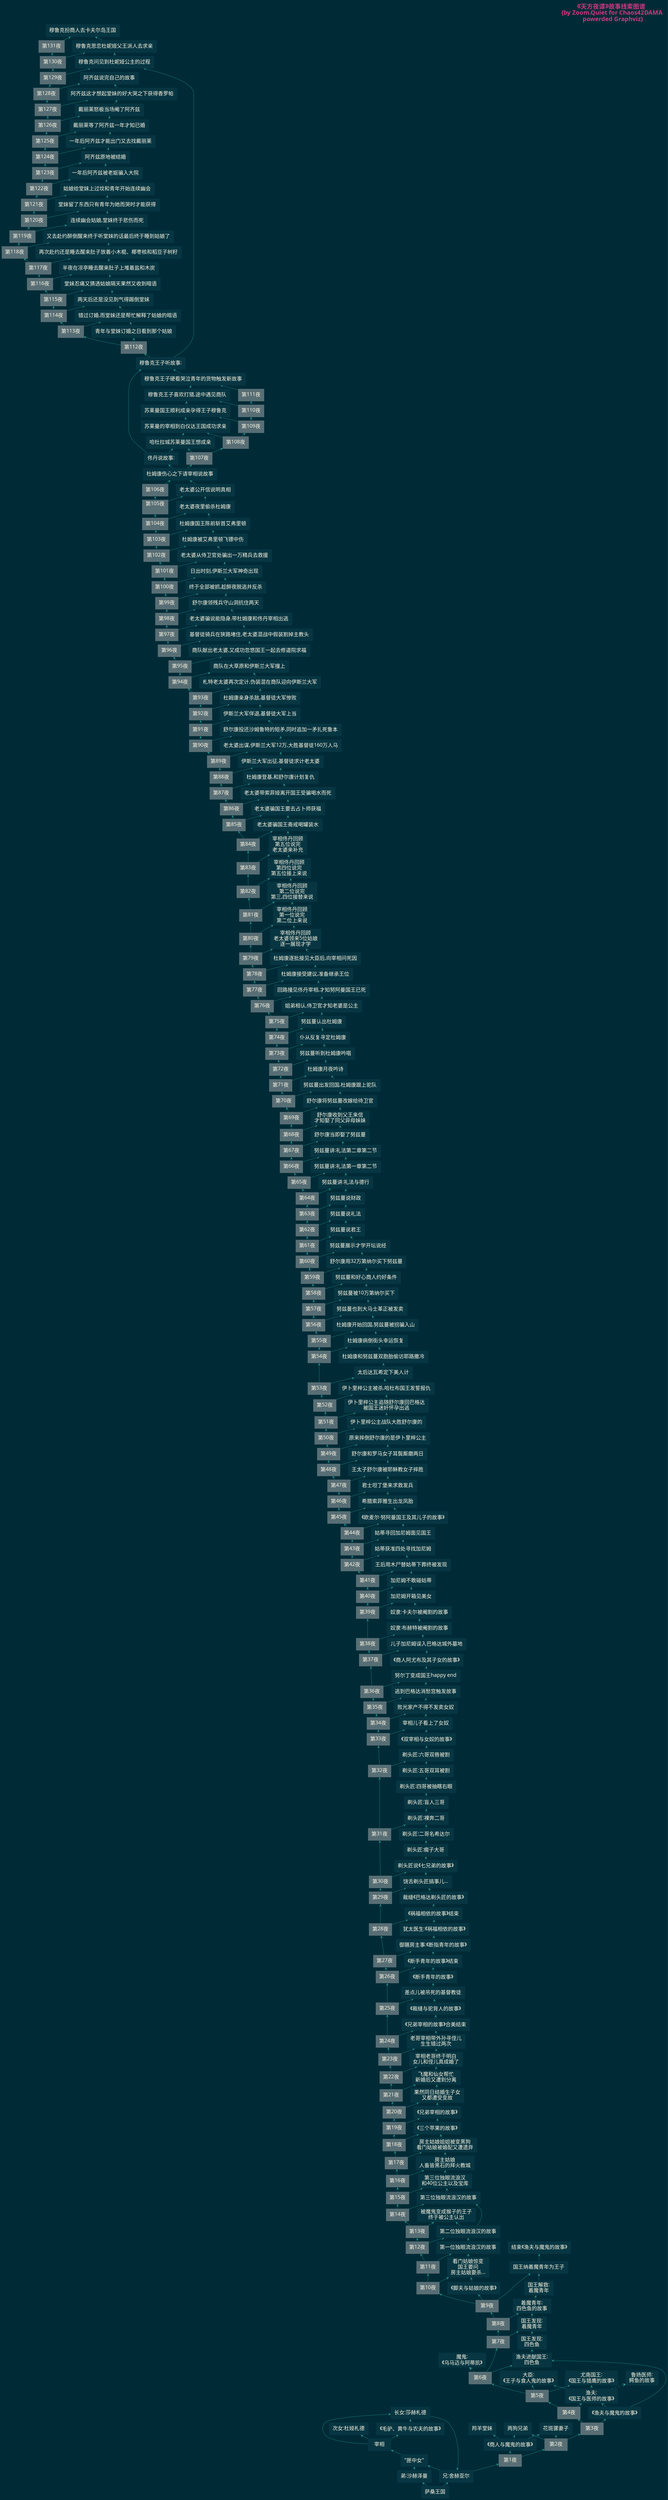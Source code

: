 digraph Alf_layla_wa_layla {
/*生成命令:
$ dot -Tjpeg Alf_layla_wa_layla0000.dot -o Alf_layla_wa_layla0000.jpg
 -Tcmapx -o map101camp1py_ch00.map
$ python ../dotools/gen2htm4io101camp.py -t ../dotools/tpl_idx.htm -i "101camp1py ch0 知识点图谱" -d map101camp1py_ch00.dot -o map101camp1py_ch00.html

##############################################################################
#   全局设定
##############################################################################
*/
    graph [label="《天方夜谭》故事线索图谱 \n{by Zoom.Quiet for Chaos42DAMA\n powerded Graphviz}"
        , fontsize=14.0
        , fontcolor="#D33682"
        , fontname="思源宋体 CN,Heavy"

        , labeljust="r",labelloc="t",center=1
        , ranksep=0.1,center=1,ratio=compress
        , rankdir=BT
        //, rankdir=LR
        , bgcolor="#002B36"
        , dpi = 200  /* 300 600 1200 */
        , outputorder="edgesfirst"
        ];

    node[fontsize=12.0,height=0.4
        , style="filled,setlinewidth(0.5)"
        , fillcolor="#073642"
        , fontcolor="#FDF6E3"
        , color=gray
        , shape=plaintext
        , fontname="更纱黑体 Mono SC Nerd"
        ];

    edge [fontsize=10.0
        , fontcolor="#EEE8D5"
        , color="#2AA198"
        , arrowsize=0.5,arrowhead=vee,arrowtail=none
        , style="setlinewidth(0.5)"
        ];

/*
##############################################################################
#   block relation
##############################################################################
*/


    ch0000_0  [label="萨桑王国"];
    ch0000_1  [label="兄:舍赫亚尔"];
    ch0000_2  [label="弟:沙赫泽曼"];
        ch0000_3  [label="\"匣中女\""];

    ch0000_3->ch0000_11;

    ch0000_11  [label="宰相"];
        ch0000_111  [label="长女:莎赫札德"];
        ch0000_112  [label="次女:杜娅札德"];
    ch0000_12  [label="《毛驴、黄牛与农夫的故事》"];

    ch0000_0->{ch0000_1,ch0000_2}->ch0000_3;
    ch0000_11->{ch0000_111,ch0000_112};
    ch0000_11->ch0000_12->ch0000_111;

    //ch0000_1->ch0000_11;

    ch0000_111->ch0000_1;
        ch0000_1->ch0001_0;
    ch0001_0  [label="第1夜",fillcolor="#586E75"];
        ch0001_1  [label="《商人与魔鬼的故事》"];
            ch0001_11  [label="羚羊堂妹"];
            ch0001_12  [label="两狗兄弟"];
            ch0001_13  [label="花斑骡妻子"];
    ch0001_0->ch0001_1->{ch0001_12,ch0001_13,ch0001_11};

    ch0001_0->ch0002_0;
    ch0002_0  [label="第2夜",fillcolor="#586E75"];
        ch0002_0->{ch0001_12,ch0001_13};

    ch0002_0->ch0003_0;
    ch0003_0  [label="第3夜",fillcolor="#586E75"];
        ch0003_1  [label="《渔夫与魔鬼的故事》"];
        ch0003_0->ch0003_1;

    ch0003_0->ch0004_0;
    ch0004_0  [label="第4夜",fillcolor="#586E75"];
        ch0003_11  [label="渔夫:\n《国王与医师的故事》"];

        ch0004_0->ch0003_11;
        ch0003_1->ch0003_11;
        ch0003_11->{ch0003_111,ch0003_112};

    ch0004_0->ch0005_0;
    ch0005_0  [label="第5夜",fillcolor="#586E75"];
        ch0003_111  [label="尤南国王:\n《国王与猎鹰的故事》"];
        ch0003_112  [label="大臣:\n《王子与食人鬼的故事》"];
        ch0003_113  [label="鲁扬医师:\n鳄鱼的故事"];

        ch0005_0->{ch0003_111,ch0003_112};
        ch0003_11->ch0003_113[style="dotted"];


    ch0005_0->ch0006_0;
    ch0006_0  [label="第6夜",fillcolor="#586E75"];
        ch0003_12  [label="魔鬼:\n《乌马迈与阿蒂凯》"];
        ch0003_13  [label="渔夫进献国王:\n四色鱼"];
        ch0003_131  [label="国王发现:\n四色鱼"];

        ch0006_0->ch0003_12[style="dotted"];
        {ch0006_0,ch0003_1}->ch0003_13;
        ch0003_13->ch0003_131;

    ch0006_0->ch0007_0;
    ch0007_0  [label="第7夜",fillcolor="#586E75"];
        ch0003_132  [label="国王发现:\n着魔青年"];

        {ch0003_131,ch0007_0}->ch0003_132;

    ch0007_0->ch0008_0;
    ch0008_0  [label="第8夜",fillcolor="#586E75"];
        ch0003_1321  [label="着魔青年:\n四色鱼的故事"];
        ch0003_133  [label="国王解救:\n着魔青年"];

        {ch0003_132,ch0008_0}->ch0003_1321;
        ch0003_1321->ch0003_133;

    ch0008_0->ch0009_0;
    ch0009_0  [label="第9夜",fillcolor="#586E75"];

        ch0003_134  [label="国王纳着魔青年为王子"];
        ch0003_2  [label="结束《渔夫与魔鬼的故事》"];
        ch0009_1  [label="《脚夫与姑娘的故事》"];

    {ch0009_0,ch0003_133}->ch0003_134->ch0003_2;
    ch0009_0->ch0009_1;

    ch0009_0->ch0010_0;
    ch0010_0  [label="第10夜",fillcolor="#586E75"];

        ch0009_11 [label="看门姑娘惊变\n国王要问\n房主姑娘要杀..."];
        {ch0009_1,ch0010_0}->ch0009_11;

    ch0010_0->ch0011_0;
    ch0011_0  [label="第11夜",fillcolor="#586E75"];

        ch0009_111 [label="第一位独眼流浪汉的故事"];
        {ch0009_11,ch0011_0}->ch0009_111;

    ch0011_0->ch0012_0;
    ch0012_0  [label="第12夜",fillcolor="#586E75"];

        ch0009_112 [label="第二位独眼流浪汉的故事"];
        {ch0009_111,ch0012_0}->ch0009_112;

    ch0012_0->ch0013_0;
    ch0013_0  [label="第13夜",fillcolor="#586E75"];

        ch0009_1121 [label="被魔鬼变成猴子的王子\n终于被公主认出"];
        {ch0009_112,ch0013_0}->ch0009_1121;

    ch0013_0->ch0014_0;
    ch0014_0  [label="第14夜",fillcolor="#586E75"];

        ch0009_113 [label="第三位独眼流浪汉的故事"];
        {ch0009_112,ch0014_0}->ch0009_113;

    ch0014_0->ch0015_0;
    ch0015_0  [label="第15夜",fillcolor="#586E75"];

        ch0009_114 [label="第三位独眼流浪汉\n和40位公主以及宝库"];
        {ch0009_113,ch0015_0}->ch0009_114;

    ch0015_0->ch0016_0;
    ch0016_0  [label="第16夜",fillcolor="#586E75"];

        ch0009_115 [label="房主姑娘\n人畜皆黑石的拜火教城"];
        {ch0009_114,ch0016_0}->ch0009_115;

    ch0016_0->ch0017_0;
    ch0017_0  [label="第17夜",fillcolor="#586E75"];

        ch0009_116 [label="房主姑娘姐姐被变黑狗\n看门姑娘被婚配又遭遗弃"];
        {ch0009_115,ch0017_0}->ch0009_116;

    ch0017_0->ch0018_0;
    ch0018_0  [label="第18夜",fillcolor="#586E75"];

        ch0018_1 [label="《三个苹果的故事》"];
        {ch0009_116,ch0018_0}->ch0018_1;

    ch0018_0->ch0019_0;
    ch0019_0  [label="第19夜",fillcolor="#586E75"];

        ch0019_1 [label="《兄弟宰相的故事》"];
        {ch0018_1,ch0019_0}->ch0019_1;

    ch0019_0->ch0020_0;
    ch0020_0  [label="第20夜",fillcolor="#586E75"];

        ch0019_11 [label="果然同日结婚生子女\n又都遭受变故"];
        {ch0019_1,ch0020_0}->ch0019_11;

    ch0020_0->ch0021_0;
    ch0021_0  [label="第21夜",fillcolor="#586E75"];

        ch0019_12 [label="飞魔和仙女帮忙\n新婚后又遭到分离"];
        {ch0019_11,ch0021_0}->ch0019_12;

    ch0021_0->ch0022_0;
    ch0022_0  [label="第22夜",fillcolor="#586E75"];

        ch0019_13 [label="宰相老哥终于明白\n女儿和侄儿真成婚了"];
        {ch0019_12,ch0022_0}->ch0019_13;

    ch0022_0->ch0023_0;
    ch0023_0  [label="第23夜",fillcolor="#586E75"];

        ch0019_14 [label="老哥宰相带外孙寻侄儿\n生生错过两次"];
        {ch0019_13,ch0023_0}->ch0019_14;

    ch0023_0->ch0024_0;
    ch0024_0  [label="第24夜",fillcolor="#586E75"];

        ch0019_15 [label="《兄弟宰相的故事》合美结束"];
        ch0024_1 [label="《裁缝与驼背人的故事》"];
        {ch0019_14,ch0024_0}->ch0019_15->ch0024_1;

    ch0024_0->ch0025_0;
    ch0025_0  [label="第25夜",fillcolor="#586E75"];

        ch0024_11 [label="差点儿被吊死的基督教徒"];
        ch0024_111 [label="《断手青年的故事》"];
        {ch0024_1,ch0025_0}->ch0024_11->ch0024_111;

    ch0025_0->ch0026_0;
    ch0026_0  [label="第26夜",fillcolor="#586E75"];

        ch0024_112 [label="《断手青年的故事》结束"];
        {ch0024_111,ch0026_0}->ch0024_112;

    ch0026_0->ch0027_0;
    ch0027_0  [label="第27夜",fillcolor="#586E75"];

        ch0024_12 [label="御膳房主事:《断指青年的故事》"];
        ch0024_13 [label="犹太医生:《祸福相依的故事》"];
        {ch0024_112,ch0027_0}->ch0024_12->ch0024_13;

    ch0027_0->ch0028_0;
    ch0028_0  [label="第28夜",fillcolor="#586E75"];

        ch0024_131 [label="《祸福相依的故事》结束"];
        ch0024_14 [label="裁缝《巴格达剃头匠的故事》"];
        {ch0024_13,ch0028_0}->ch0024_131->ch0024_14;

    ch0028_0->ch0029_0;
    ch0029_0  [label="第29夜",fillcolor="#586E75"];

        ch0024_141 [label="饶舌剃头匠搞事儿..."];
        {ch0024_14,ch0029_0}->ch0024_141;

    ch0029_0->ch0030_0;
    ch0030_0  [label="第30夜",fillcolor="#586E75"];

        ch0024_142 [label="剃头匠说《七兄弟的故事》"];
        ch0024_1421 [label="剃头匠:瘸子大哥"];
        ch0024_1422 [label="剃头匠:二哥名希达尔"];
        {ch0024_141,ch0030_0}->ch0024_142->ch0024_1421->ch0024_1422;

    ch0030_0->ch0031_0;
    ch0031_0  [label="第31夜",fillcolor="#586E75"];

        ch0024_14221 [label="剃头匠:裸奔二哥"];
        ch0024_1423 [label="剃头匠:盲人三哥"];
        ch0024_1424 [label="剃头匠:四哥被抽瞎右眼"];
        ch0024_1425 [label="剃头匠:五哥双耳被割"];
        {ch0024_1422,ch0031_0}->ch0024_14221->ch0024_1423->ch0024_1424->ch0024_1425;

    ch0031_0->ch0032_0;
    ch0032_0  [label="第32夜",fillcolor="#586E75"];

        ch0024_1426 [label="剃头匠:六哥双唇被割"];
        ch0032_1 [label="《双宰相与女奴的故事》"];
        {ch0024_1425,ch0032_0}->ch0024_1426->ch0032_1;

    ch0032_0->ch0033_0;
    ch0033_0  [label="第33夜",fillcolor="#586E75"];

        ch0032_11 [label="宰相儿子看上了女奴"];
        {ch0032_1,ch0033_0}->ch0032_11;

    ch0033_0->ch0034_0;
    ch0034_0  [label="第34夜",fillcolor="#586E75"];

        ch0032_12 [label="败光家产不得不发卖女奴"];
        {ch0032_11,ch0034_0}->ch0032_12;

    ch0034_0->ch0035_0;
    ch0035_0  [label="第35夜",fillcolor="#586E75"];

        ch0032_13 [label="逃到巴格达消愁宫触发故事"];
        {ch0032_12,ch0035_0}->ch0032_13;

    ch0035_0->ch0036_0;
    ch0036_0  [label="第36夜",fillcolor="#586E75"];

        ch0032_14 [label="努尔丁变成国王happy end"];
        ch0036_1 [label="《商人阿尤布及其子女的故事》"];
        {ch0032_13,ch0036_0}->ch0032_14->ch0036_1;

    ch0036_0->ch0037_0;
    ch0037_0  [label="第37夜",fillcolor="#586E75"];

        ch0036_11 [label="儿子加尼姆误入巴格达城外墓地"];
        {ch0036_1,ch0037_0}->ch0036_11;

    ch0037_0->ch0038_0;
    ch0038_0  [label="第38夜",fillcolor="#586E75"];

        ch0036_12 [label="奴隶:布赫特被阉割的故事"];
        ch0036_13 [label="奴隶:卡夫尔被阉割的故事"];
        {ch0036_11,ch0038_0}->ch0036_12->ch0036_13;

    ch0038_0->ch0039_0;
    ch0039_0  [label="第39夜",fillcolor="#586E75"];

        ch0036_14 [label="加尼姆开箱见美女"];
        {ch0036_13,ch0039_0}->ch0036_14;

    ch0039_0->ch0040_0;
    ch0040_0  [label="第40夜",fillcolor="#586E75"];

        ch0036_15 [label="加尼姆不敢碰姑蒂"];
        {ch0036_14,ch0040_0}->ch0036_15;

    ch0040_0->ch0041_0;
    ch0041_0  [label="第41夜",fillcolor="#586E75"];

        ch0036_16 [label="王后用木尸替姑蒂下葬终被发现"];
        {ch0036_15,ch0041_0}->ch0036_16;

    ch0041_0->ch0042_0;
    ch0042_0  [label="第42夜",fillcolor="#586E75"];

        ch0036_17 [label="姑蒂获准四处寻找加尼姆"];
        {ch0036_16,ch0042_0}->ch0036_17;

    ch0042_0->ch0043_0;
    ch0043_0  [label="第43夜",fillcolor="#586E75"];

        ch0036_18 [label="姑蒂寻回加尼姆面见国王"];
        {ch0036_17,ch0043_0}->ch0036_18;

    ch0043_0->ch0044_0;
    ch0044_0  [label="第44夜",fillcolor="#586E75"];

        ch0044_1 [label="《欧麦尔·努阿曼国王及其儿子的故事》"];
        {ch0036_18,ch0044_0}->ch0044_1;

    ch0044_0->ch0045_0;
    ch0045_0  [label="第45夜",fillcolor="#586E75"];

        ch0044_11 [label="希腊索菲雅生出龙凤胎"];
        {ch0044_1,ch0045_0}->ch0044_11;

    ch0045_0->ch0046_0;
    ch0046_0  [label="第46夜",fillcolor="#586E75"];

        ch0044_12 [label="君士坦丁堡来求救发兵"];
        {ch0044_11,ch0046_0}->ch0044_12;

    ch0046_0->ch0047_0;
    ch0047_0  [label="第47夜",fillcolor="#586E75"];

        ch0044_13 [label="王太子舒尔康被耶稣教女子摔胜"];
        {ch0044_12,ch0047_0}->ch0044_13;

    ch0047_0->ch0048_0;
    ch0048_0  [label="第48夜",fillcolor="#586E75"];

        ch0044_14 [label="舒尔康和罗马女子耳鬓厮磨两日"];
        {ch0044_13,ch0048_0}->ch0044_14;

    ch0048_0->ch0049_0;
    ch0049_0  [label="第49夜",fillcolor="#586E75"];

        ch0044_15 [label="原来摔倒舒尔康的是伊卜里梓公主"];
        {ch0044_14,ch0049_0}->ch0044_15;


    ch0049_0->ch0050_0;
    ch0050_0  [label="第50夜",fillcolor="#586E75"];

        ch0044_16 [label="伊卜里梓公主战队大胜舒尔康的"];
        {ch0044_15,ch0050_0}->ch0044_16;


    ch0050_0->ch0051_0;
    ch0051_0  [label="第51夜",fillcolor="#586E75"];

        ch0044_17 [label="伊卜里梓公主追随舒尔康回巴格达\n被国王迷奷怀孕出逃"];
        {ch0044_16,ch0051_0}->ch0044_17;

    ch0051_0->ch0052_0;
    ch0052_0  [label="第52夜",fillcolor="#586E75"];

        ch0044_18 [label="伊卜里梓公主被杀,哈杜布国王发誓报仇"];
        {ch0044_17,ch0052_0}->ch0044_18;

    ch0052_0->ch0053_0;
    ch0053_0  [label="第53夜",fillcolor="#586E75"];

        ch0044_19 [label="太后达瓦希定下美人计"];
        ch0044_20 [label="杜姆康和努兹蔓双胞胎偷访耶路撒冷"];
        {ch0044_18,ch0053_0}->ch0044_19->ch0044_20;

    ch0053_0->ch0054_0;
    ch0054_0  [label="第54夜",fillcolor="#586E75"];

        ch0044_21 [label="杜姆康病倒街头幸运恢复"];
        {ch0044_20,ch0054_0}->ch0044_21

    ch0054_0->ch0055_0;
    ch0055_0  [label="第55夜",fillcolor="#586E75"];

        ch0044_22 [label="杜姆康开始回国,努兹蔓被拐骗入山"];
        {ch0044_21,ch0055_0}->ch0044_22

    ch0055_0->ch0056_0;
    ch0056_0  [label="第56夜",fillcolor="#586E75"];

        ch0044_23 [label="努兹蔓也到大马士革正被发卖"];
        {ch0044_22,ch0056_0}->ch0044_23

    ch0056_0->ch0057_0;
    ch0057_0  [label="第57夜",fillcolor="#586E75"];

        ch0044_24 [label="努兹蔓被10万第纳尔买下"];
        {ch0044_23,ch0057_0}->ch0044_24

    ch0057_0->ch0058_0;
    ch0058_0  [label="第58夜",fillcolor="#586E75"];

        ch0044_25 [label="努兹蔓和好心商人约好条件"];
        {ch0044_24,ch0058_0}->ch0044_25

    ch0058_0->ch0059_0;
    ch0059_0  [label="第59夜",fillcolor="#586E75"];

        ch0044_26 [label="舒尔康用32万第纳尔买下努兹蔓"];
        {ch0044_25,ch0059_0}->ch0044_26

    ch0059_0->ch0060_0;
    ch0060_0  [label="第60夜",fillcolor="#586E75"];

        ch0044_27 [label="努兹蔓展示才学开坛说经"];
        {ch0044_26,ch0060_0}->ch0044_27

    ch0060_0->ch0061_0;
    ch0061_0  [label="第61夜",fillcolor="#586E75"];

        ch0044_28 [label="努兹蔓说君王"];
        {ch0044_27,ch0061_0}->ch0044_28

    ch0061_0->ch0062_0;
    ch0062_0  [label="第62夜",fillcolor="#586E75"];

        ch0044_29 [label="努兹蔓说礼法"];
        {ch0044_28,ch0062_0}->ch0044_29

    ch0062_0->ch0063_0;
    ch0063_0  [label="第63夜",fillcolor="#586E75"];

        ch0044_30 [label="努兹蔓说财政"];
        {ch0044_29,ch0063_0}->ch0044_30

    ch0063_0->ch0064;
    ch0064  [label="第64夜",fillcolor="#586E75"];

        ch0044_31 [label="努兹蔓讲:礼法与德行"];
        {ch0044_30,ch0064}->ch0044_31

    ch0064->ch0065;
    ch0065  [label="第65夜",fillcolor="#586E75"];

        ch0044_32 [label="努兹蔓讲:礼法第一章第二节"];
        {ch0044_31,ch0065}->ch0044_32

    ch0065->ch0066;
    ch0066  [label="第66夜",fillcolor="#586E75"];

        ch0044_33 [label="努兹蔓讲:礼法第二章第二节"];
        {ch0044_32,ch0066}->ch0044_33

    ch0066->ch0067;
    ch0067  [label="第67夜",fillcolor="#586E75"];

        ch0044_34 [label="舒尔康当即娶了努兹蔓"];
        {ch0044_33,ch0067}->ch0044_34

    ch0067->ch0068;
    ch0068  [label="第68夜",fillcolor="#586E75"];

        ch0044_35 [label="舒尔康收到父王来信\n才知娶了同父异母妹妹"];
        {ch0044_34,ch0068}->ch0044_35

    ch0068->ch0069;
    ch0069  [label="第69夜",fillcolor="#586E75"];

        ch0044_36 [label="舒尔康将努兹蔓改嫁给待卫官"];
        {ch0044_35,ch0069}->ch0044_36

    ch0069->ch0070;
    ch0070  [label="第70夜",fillcolor="#586E75"];

        ch0044_37 [label="努兹蔓出发回国,杜姆康跟上驼队"];
        {ch0044_36,ch0070}->ch0044_37

    ch0070->ch0071;
    ch0071 [label="第71夜",fillcolor="#586E75"];

        ch0044_38 [label="杜姆康月夜吟诗"];
        {ch0044_37,ch0071}->ch0044_38

    ch0071->ch0072;
    ch0072 [label="第72夜",fillcolor="#586E75"];

        ch0044_39 [label="努兹蔓听到杜姆康吟唱"];
        {ch0044_38,ch0072}->ch0044_39

    ch0072->ch0073;
    ch0073 [label="第73夜",fillcolor="#586E75"];

        ch0044_40 [label="仆从反复寻定杜姆康"];
        {ch0044_39,ch0073}->ch0044_40

    ch0073->ch0074;
    ch0074 [label="第74夜",fillcolor="#586E75"];

        ch0044_41 [label="努兹蔓认出杜姆康"];
        {ch0044_40,ch0074}->ch0044_41

    ch0074->ch0075;
    ch0075 [label="第75夜",fillcolor="#586E75"];

        ch0044_42 [label="姐弟相认,侍卫官才知老婆是公主"];
        {ch0044_41,ch0075}->ch0044_42

    ch0075->ch0076;
    ch0076 [label="第76夜",fillcolor="#586E75"];

        ch0044_43 [label="回路撞见佟丹宰相,才知努阿曼国王已死"];
        {ch0044_42,ch0076}->ch0044_43

    ch0076->ch0077;
    ch0077 [label="第77夜",fillcolor="#586E75"];

        ch0044_44 [label="杜姆康接受建议,准备继承王位"];
        {ch0044_43,ch0077}->ch0044_44

    ch0077->ch0078;
    ch0078 [label="第78夜",fillcolor="#586E75"];

        ch0044_45 [label="杜姆康逐批接见大臣后,向宰相问死因"];
        {ch0044_44,ch0078}->ch0044_45

    ch0078->ch0079;
    ch0079 [label="第79夜",fillcolor="#586E75"];

        ch0044_46 [label="宰相佟丹回顾\n老太婆领来5位姑娘\n逐一展现才学"];
        {ch0044_45,ch0079}->ch0044_46

    ch0079->ch0080;
    ch0080 [label="第80夜",fillcolor="#586E75"];

        ch0044_47 [label="宰相佟丹回顾\n第一位说完\n第二位上来说"];
        {ch0044_46,ch0080}->ch0044_47

    ch0080->ch0081;
    ch0081 [label="第81夜",fillcolor="#586E75"];

        ch0044_48 [label="宰相佟丹回顾\n第二位说完\n第三,四位接替来说"];
        {ch0044_47,ch0081}->ch0044_48

    ch0081->ch0082;
    ch0082 [label="第82夜",fillcolor="#586E75"];

        ch0044_49 [label="宰相佟丹回顾\n第四位说完\n第五位接上来说"];
        {ch0044_48,ch0082}->ch0044_49

    ch0082->ch0083;
    ch0083 [label="第83夜",fillcolor="#586E75"];

        ch0044_50 [label="宰相佟丹回顾\n第五位说完\n老太婆来补充"];
        {ch0044_49,ch0083}->ch0044_50

    ch0083->ch0084;
    ch0084 [label="第84夜",fillcolor="#586E75"];

        ch0044_51 [label="老太婆骗国王斋戒喝罐装水"];
        {ch0044_50,ch0084}->ch0044_51

    ch0084->ch0085;
    ch0085 [label="第85夜",fillcolor="#586E75"];

        ch0044_52 [label="老太婆骗国王要去占卜师获福"];
        {ch0044_51,ch0085}->ch0044_52

    ch0085->ch0086;
    ch0086 [label="第86夜",fillcolor="#586E75"];

        ch0044_53 [label="老太婆带索菲娅离开国王受骗喝水而死"];
        {ch0044_52,ch0086}->ch0044_53

    ch0086->ch0087;
    ch0087 [label="第87夜",fillcolor="#586E75"];
        ch0044_54 [label="杜姆康登基,和舒尔康计划复仇"];
        {ch0044_53,ch0087}->ch0044_54

    ch0087->ch0088;
    ch0088 [label="第88夜",fillcolor="#586E75"];
        ch0044_55 [label="伊斯兰大军出征,基督徒求计老太婆"];
        {ch0044_54,ch0088}->ch0044_55

    ch0088->ch0089;
    ch0089 [label="第89夜",fillcolor="#586E75"];
        ch0044_56 [label="老太婆出谋,伊斯兰大军12万,大胜基督徒160万人马"];
        {ch0044_55,ch0089}->ch0044_56

    ch0089->ch0090;
    ch0090 [label="第90夜",fillcolor="#586E75"];
        ch0044_57 [label="舒尔康投还沙姆鲁特的短矛,同时追加一矛扎死鲁本"];
        {ch0044_56,ch0090}->ch0044_57

    ch0090->ch0091;
    ch0091 [label="第91夜",fillcolor="#586E75"];
        ch0044_58 [label="伊斯兰大军佯退,基督徒大军上当"];
        {ch0044_57,ch0091}->ch0044_58

    ch0091->ch0092;
    ch0092 [label="第92夜",fillcolor="#586E75"];
        ch0044_59 [label="杜姆康亲身杀敌,基督徒大军惨败"];
        {ch0044_58,ch0092}->ch0044_59

    ch0092->ch0093;
    ch0093 [label="第93夜",fillcolor="#586E75"];
        ch0044_60 [label="札特老太婆再次定计,伪装混在商队迎向伊斯兰大军"];
        {ch0044_59,ch0093}->ch0044_60

    ch0093->ch0094;
    ch0094 [label="第94夜",fillcolor="#586E75"];
        ch0044_61 [label="商队在大草原和伊斯兰大军撞上"];
        {ch0044_60,ch0094}->ch0044_61

    ch0094->ch0095;
    ch0095 [label="第95夜",fillcolor="#586E75"];
        ch0044_62 [label="商队献出老太婆,又成功忽悠国王一起去修道院求福"];
        {ch0044_61,ch0095}->ch0044_62

    ch0095->ch0096;
    ch0096 [label="第96夜",fillcolor="#586E75"];
        ch0044_63 [label="基督徒骑兵在狭路堵住,老太婆混战中假装割掉主教头"];
        {ch0044_62,ch0096}->ch0044_63

    ch0096->ch0097;
    ch0097 [label="第97夜",fillcolor="#586E75"];
        ch0044_64 [label="老太婆骗说能隐身,带杜姆康和佟丹宰相出逃"];
        {ch0044_63,ch0097}->ch0044_64

    ch0097->ch0098;
    ch0098 [label="第98夜",fillcolor="#586E75"];
        ch0044_65 [label="舒尔康领残兵守山洞抗住两天"];
        {ch0044_64,ch0098}->ch0044_65

    ch0098->ch0099;
    ch0099 [label="第99夜",fillcolor="#586E75"];
        ch0044_66 [label="终于全部被抓,趁醉夜脱逃并反杀"];
        {ch0044_65,ch0099}->ch0044_66

    ch0099->ch0100;
    ch0100 [label="第100夜",fillcolor="#586E75"];
        ch0044_67 [label="日出时刻,伊斯兰大军神奇出现"];
        {ch0044_66,ch0100}->ch0044_67

    ch0100->ch0101;
    ch0101 [label="第101夜",fillcolor="#586E75"];
        ch0044_68 [label="老太婆从侍卫官处骗出一万精兵去救援"];
        {ch0044_67,ch0101}->ch0044_68

    ch0101->ch0102;
    ch0102 [label="第102夜",fillcolor="#586E75"];
        ch0044_69 [label="杜姆康被艾弗里顿飞镖中伤"];
        {ch0044_68,ch0102}->ch0044_69

    ch0102->ch0103;
    ch0103 [label="第103夜",fillcolor="#586E75"];
        ch0044_70 [label="杜姆康国王陈前斩首艾弗里顿"];
        {ch0044_69,ch0103}->ch0044_70

    ch0103->ch0104;
    ch0104 [label="第104夜",fillcolor="#586E75"];
        ch0044_71 [label="老太婆夜里偷杀杜姆康"];
        {ch0044_70,ch0104}->ch0044_71

    ch0104->ch0105;
    ch0105 [label="第105夜
    ",fillcolor="#586E75"];
        ch0044_72 [label="老太婆公开信说明真相"];
        {ch0044_71,ch0105}->ch0044_72

    ch0105->ch0106;
    ch0106 [label="第106夜",fillcolor="#586E75"];
        ch0044_73 [label="杜姆康伤心之下请宰相说故事"];
        {ch0044_72,ch0106}->ch0044_73

    ch0044_73_1 [label="佟丹说故事:"];
    ch0044_73->{ch0044_73_1,ch0107};
    ch0107 [label="第107夜",fillcolor="#586E75"];
        ch0044_74 [label="哈杜拉城苏莱曼国王想成亲"];
        {ch0044_73_1,ch0107}->ch0044_74

    ch0107->ch0108;
    ch0108 [label="第108夜",fillcolor="#586E75"];
        ch0044_75 [label="苏莱曼的宰相到白仪达王国成功求亲"];
        {ch0044_74,ch0108}->ch0044_75

    ch0108->ch0109;
    ch0109 [label="第109夜",fillcolor="#586E75"];
        ch0044_76 [label="苏莱曼国王顺利成亲孕得王子穆鲁克"];
        {ch0044_75,ch0109}->ch0044_76

    ch0109->ch0110;
    ch0110 [label="第110夜",fillcolor="#586E75"];
        ch0044_77 [label="穆鲁克王子喜欢打猎,途中遇见商队"];
        {ch0044_76,ch0110}->ch0044_77


    ch0110->ch0111;
    ch0111 [label="第111夜",fillcolor="#586E75"];
        ch0044_78 [label="穆鲁克王子硬看哭泣青年的货物触发新故事"];

        ch0044_78_0 [label="穆鲁克王子听故事:"];
        {ch0044_77,ch0111}->ch0044_78->ch0044_78_0

    ch0044_73_1->ch0044_78_0;
    
    ch0044_78_0->ch0112;
    ch0112 [label="第112夜",fillcolor="#586E75"];
        ch0044_79 [label="青年与堂妺订婚之日看到那个姑娘"];
        {ch0112}->ch0044_79

    ch0112->ch0113;
    ch0113 [label="第113夜",fillcolor="#586E75"];
        ch0044_80 [label="错过订婚,而堂妺还是帮忙解释了姑娘的暗语"];
        {ch0044_79,ch0113}->ch0044_80

    ch0113->ch0114;
    ch0114 [label="第114夜",fillcolor="#586E75"];
        ch0044_81 [label="两天后还是没见到气得踢倒堂妺"];
        {ch0044_80,ch0114}->ch0044_81

    ch0114->ch0115;
    ch0115 [label="第115夜",fillcolor="#586E75"];
        ch0044_82 [label="堂妺忍痛又猜透姑娘隔天果然又收到暗语"];
        {ch0044_81,ch0115}->ch0044_82

    ch0115->ch0116;
    ch0116 [label="第116夜",fillcolor="#586E75"];
        ch0044_83 [label="半夜在凉亭睡去醒来肚子上堆着盐和木炭"];
        {ch0044_82,ch0116}->ch0044_83

    ch0116->ch0117;
    ch0117 [label="第117夜",fillcolor="#586E75"];
        ch0044_84 [label="再次赴约还是睡去醒来肚子放着小木棍、椰枣核和稻豆子树籽"];
        {ch0044_83,ch0117}->ch0044_84

    ch0117->ch0118;
    ch0118 [label="第118夜",fillcolor="#586E75"];
        ch0044_85 [label="又去赴约醉倒醒来终于听堂妺的话最后终于睡到姑娘了"];
        {ch0044_84,ch0118}->ch0044_85

    ch0118->ch0119;
    ch0119 [label="第119夜",fillcolor="#586E75"];
        ch0044_86 [label="连续幽会姑娘,堂妺终于悲伤而死"];
        {ch0044_85,ch0119}->ch0044_86

    ch0119->ch0120;
    ch0120 [label="第120夜",fillcolor="#586E75"];
        ch0044_87 [label="堂妺留了东西只有青年为她而哭时才能获得"];
        {ch0044_86,ch0120}->ch0044_87

    ch0120->ch0121;
    ch0121 [label="第121夜",fillcolor="#586E75"];
        ch0044_88 [label="姑娘给堂妺上过坟和青年开始连续幽会"];
        {ch0044_87,ch0121}->ch0044_88

    ch0121->ch0122;
    ch0122 [label="第122夜",fillcolor="#586E75"];
        ch0044_89 [label="一年后阿齐兹被老妪骗入大院"];
        {ch0044_88,ch0122}->ch0044_89

    ch0122->ch0123;
    ch0123 [label="第123夜",fillcolor="#586E75"];
        ch0044_90 [label="阿齐兹原地被结婚"];
        {ch0044_89,ch0123}->ch0044_90

    ch0123->ch0124;
    ch0124 [label="第124夜",fillcolor="#586E75"];
        ch0044_91 [label="一年后阿齐兹才能出门又去找戴丽莱"];
        {ch0044_90,ch0124}->ch0044_91

    ch0124->ch0125;
    ch0125 [label="第125夜",fillcolor="#586E75"];
        ch0044_92 [label="戴丽莱等了阿齐兹一年才知已婚"];
        {ch0044_91,ch0125}->ch0044_92

    ch0125->ch0126;
    ch0126 [label="第126夜",fillcolor="#586E75"];
        ch0044_93 [label="戴丽莱怒极当场阉了阿齐兹"];
        {ch0044_92,ch0126}->ch0044_93

    ch0126->ch0127;
    ch0127 [label="第127夜",fillcolor="#586E75"];
        ch0044_94 [label="阿齐兹这才想起堂妹的好大哭之下获得香罗帕"];
        {ch0044_93,ch0127}->ch0044_94

    ch0127->ch0128;
    ch0128 [label="第128夜",fillcolor="#586E75"];
        ch0044_95 [label="阿齐兹说完自己的故事"];
        {ch0044_94,ch0128}->ch0044_95

    ch0128->ch0129;
    ch0129 [label="第129夜",fillcolor="#586E75"];
        ch0044_96 [label="穆鲁克问见到杜妮娅公主的过程"];
        {ch0044_78_0,ch0129}->ch0044_96

    ch0129->ch0130;
    ch0130 [label="第130夜",fillcolor="#586E75"];
        ch0044_97 [label="穆鲁克思恋杜妮娅父王派人去求亲"];
        {ch0044_96,ch0130}->ch0044_97

    ch0130->ch0131;
    ch0131 [label="第131夜",fillcolor="#586E75"];
        ch0044_98 [label="穆鲁克扮商人去卡夫尔岛王国"];
        {ch0044_97,ch0131}->ch0044_98









##############################################################################
#   global relation
##############################################################################


    
/*
    edge [style=invis];
    {mailme ZQ H2AQTSW}->PYC;

    title->ZQ;
    mailme->OBP;
*/

}



